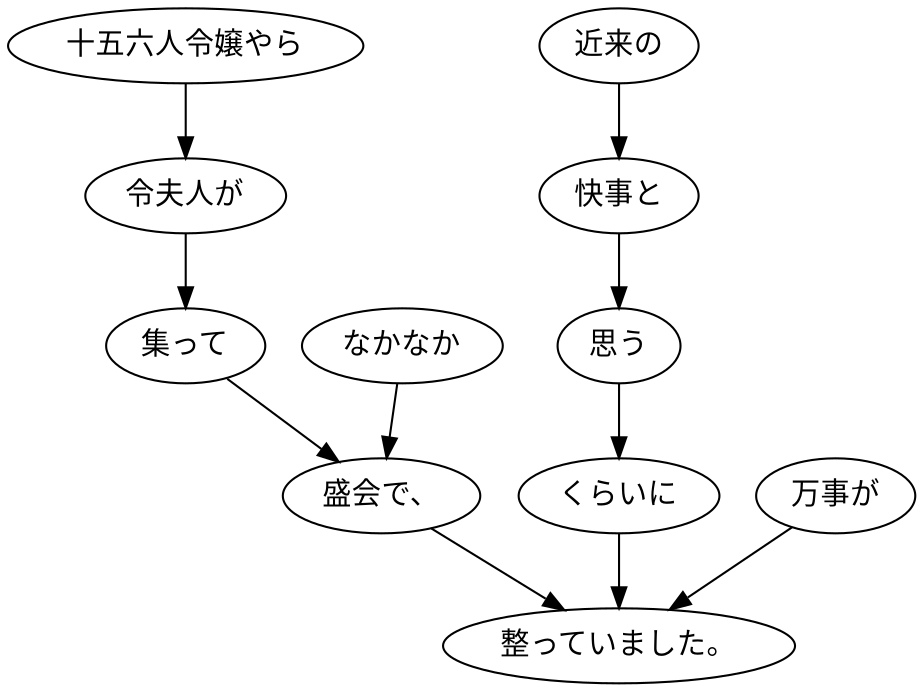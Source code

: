 digraph graph1108 {
	node0 [label="十五六人令嬢やら"];
	node1 [label="令夫人が"];
	node2 [label="集って"];
	node3 [label="なかなか"];
	node4 [label="盛会で、"];
	node5 [label="近来の"];
	node6 [label="快事と"];
	node7 [label="思う"];
	node8 [label="くらいに"];
	node9 [label="万事が"];
	node10 [label="整っていました。"];
	node0 -> node1;
	node1 -> node2;
	node2 -> node4;
	node3 -> node4;
	node4 -> node10;
	node5 -> node6;
	node6 -> node7;
	node7 -> node8;
	node8 -> node10;
	node9 -> node10;
}

